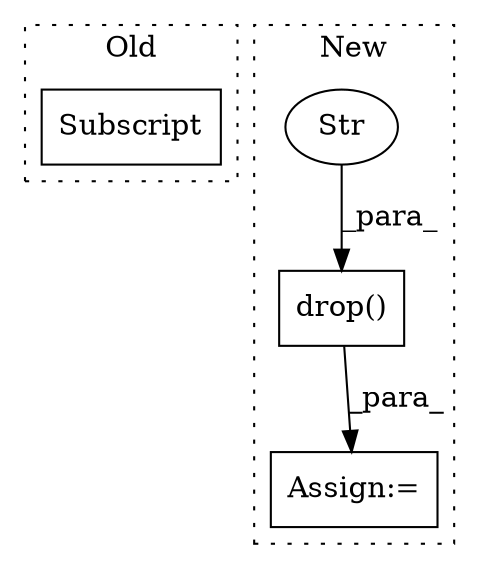 digraph G {
subgraph cluster0 {
1 [label="Subscript" a="63" s="16568,0" l="148,0" shape="box"];
label = "Old";
style="dotted";
}
subgraph cluster1 {
2 [label="drop()" a="75" s="19194,19241" l="41,1" shape="box"];
3 [label="Assign:=" a="68" s="19191" l="3" shape="box"];
4 [label="Str" a="66" s="19235" l="3" shape="ellipse"];
label = "New";
style="dotted";
}
2 -> 3 [label="_para_"];
4 -> 2 [label="_para_"];
}